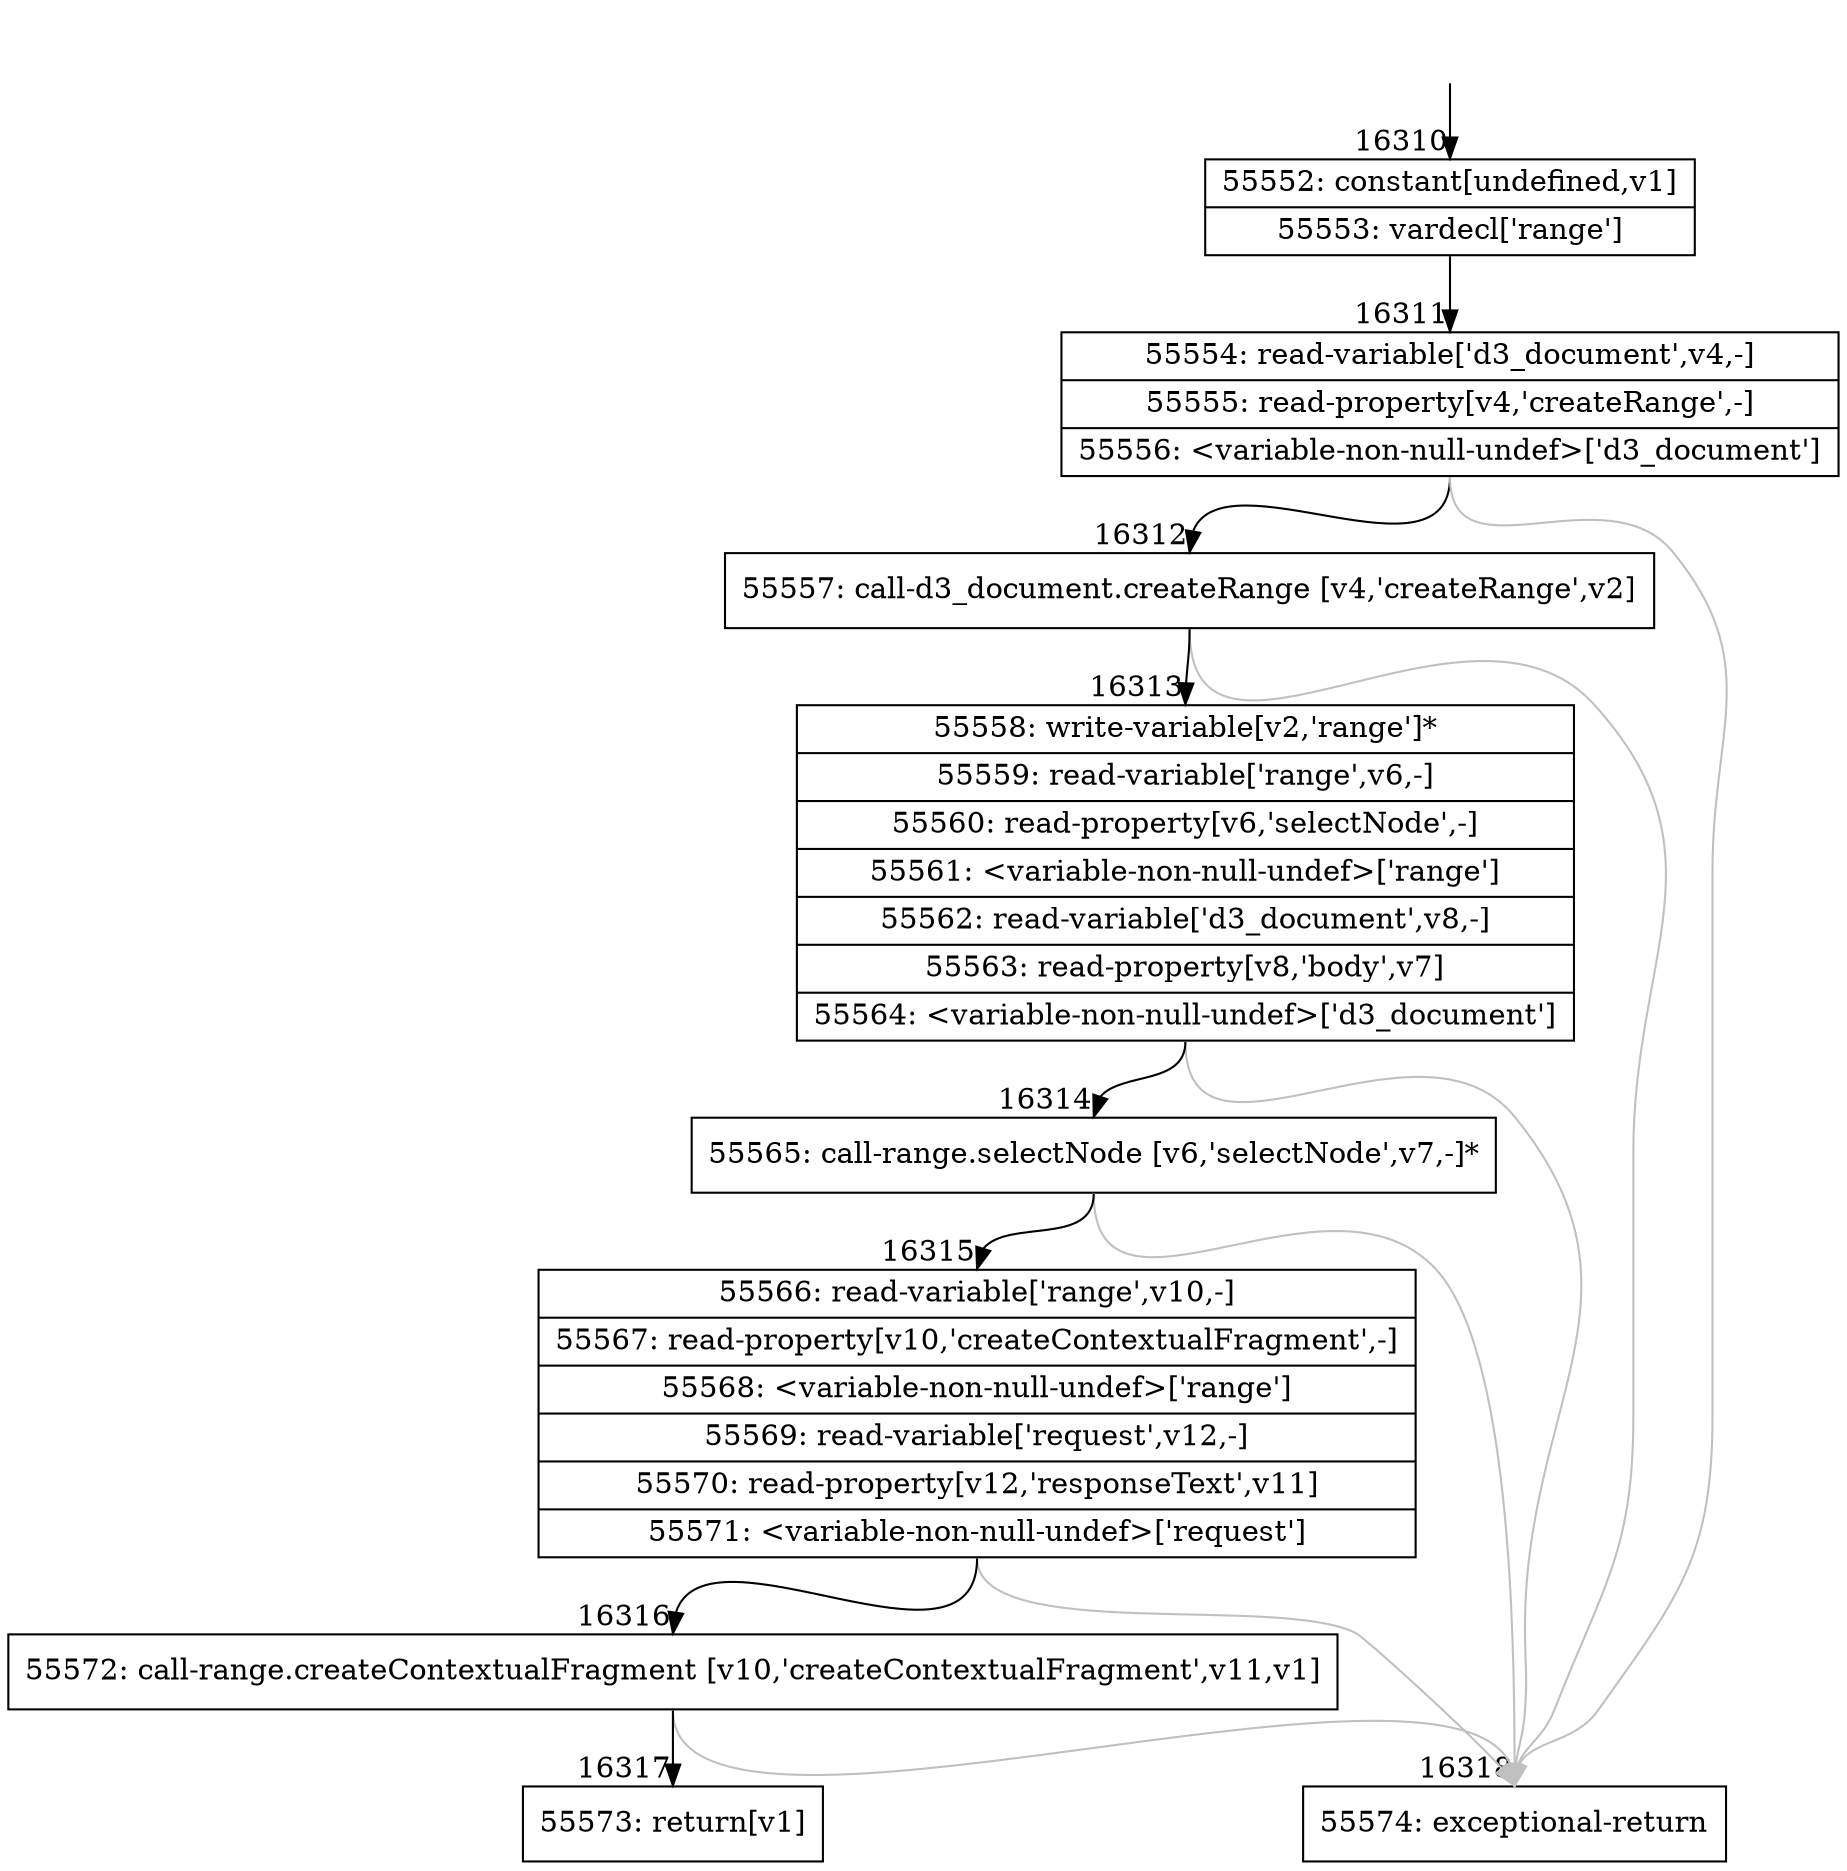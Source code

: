 digraph {
rankdir="TD"
BB_entry1509[shape=none,label=""];
BB_entry1509 -> BB16310 [tailport=s, headport=n, headlabel="    16310"]
BB16310 [shape=record label="{55552: constant[undefined,v1]|55553: vardecl['range']}" ] 
BB16310 -> BB16311 [tailport=s, headport=n, headlabel="      16311"]
BB16311 [shape=record label="{55554: read-variable['d3_document',v4,-]|55555: read-property[v4,'createRange',-]|55556: \<variable-non-null-undef\>['d3_document']}" ] 
BB16311 -> BB16312 [tailport=s, headport=n, headlabel="      16312"]
BB16311 -> BB16318 [tailport=s, headport=n, color=gray, headlabel="      16318"]
BB16312 [shape=record label="{55557: call-d3_document.createRange [v4,'createRange',v2]}" ] 
BB16312 -> BB16313 [tailport=s, headport=n, headlabel="      16313"]
BB16312 -> BB16318 [tailport=s, headport=n, color=gray]
BB16313 [shape=record label="{55558: write-variable[v2,'range']*|55559: read-variable['range',v6,-]|55560: read-property[v6,'selectNode',-]|55561: \<variable-non-null-undef\>['range']|55562: read-variable['d3_document',v8,-]|55563: read-property[v8,'body',v7]|55564: \<variable-non-null-undef\>['d3_document']}" ] 
BB16313 -> BB16314 [tailport=s, headport=n, headlabel="      16314"]
BB16313 -> BB16318 [tailport=s, headport=n, color=gray]
BB16314 [shape=record label="{55565: call-range.selectNode [v6,'selectNode',v7,-]*}" ] 
BB16314 -> BB16315 [tailport=s, headport=n, headlabel="      16315"]
BB16314 -> BB16318 [tailport=s, headport=n, color=gray]
BB16315 [shape=record label="{55566: read-variable['range',v10,-]|55567: read-property[v10,'createContextualFragment',-]|55568: \<variable-non-null-undef\>['range']|55569: read-variable['request',v12,-]|55570: read-property[v12,'responseText',v11]|55571: \<variable-non-null-undef\>['request']}" ] 
BB16315 -> BB16316 [tailport=s, headport=n, headlabel="      16316"]
BB16315 -> BB16318 [tailport=s, headport=n, color=gray]
BB16316 [shape=record label="{55572: call-range.createContextualFragment [v10,'createContextualFragment',v11,v1]}" ] 
BB16316 -> BB16317 [tailport=s, headport=n, headlabel="      16317"]
BB16316 -> BB16318 [tailport=s, headport=n, color=gray]
BB16317 [shape=record label="{55573: return[v1]}" ] 
BB16318 [shape=record label="{55574: exceptional-return}" ] 
//#$~ 9497
}
